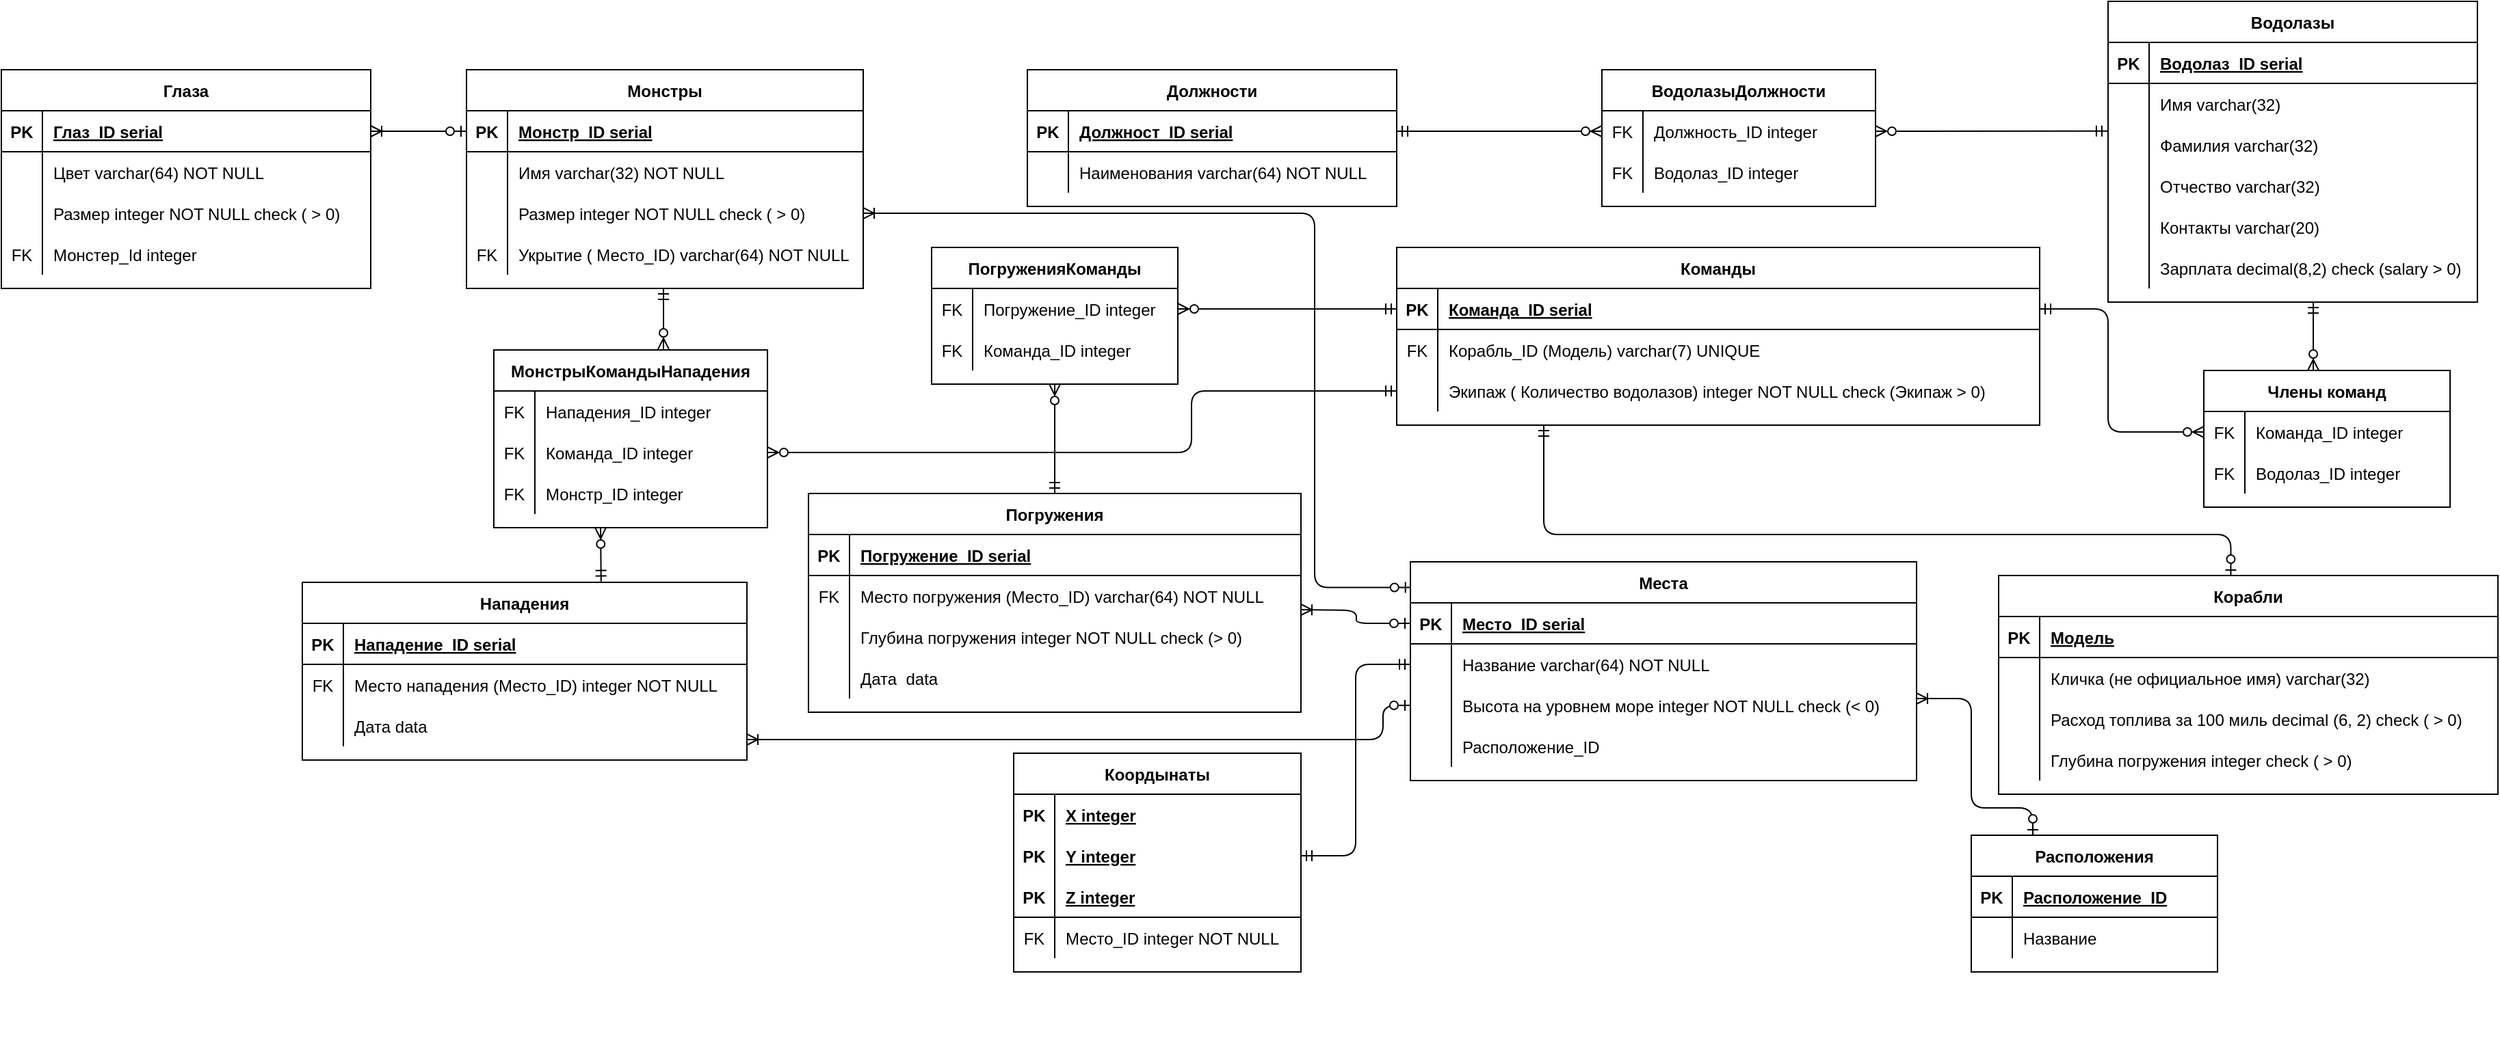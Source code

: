 <mxfile version="13.8.1" type="device"><diagram id="R2lEEEUBdFMjLlhIrx00" name="Page-1"><mxGraphModel dx="3776" dy="1096" grid="1" gridSize="10" guides="1" tooltips="1" connect="1" arrows="1" fold="1" page="1" pageScale="1" pageWidth="850" pageHeight="1100" math="0" shadow="0" extFonts="Permanent Marker^https://fonts.googleapis.com/css?family=Permanent+Marker"><root><mxCell id="0"/><mxCell id="1" parent="0"/><mxCell id="KyIzx96d9_ezbfcaVegg-49" value="Должности" style="shape=table;startSize=30;container=1;collapsible=1;childLayout=tableLayout;fixedRows=1;rowLines=0;fontStyle=1;align=center;resizeLast=1;" parent="1" vertex="1"><mxGeometry x="-250" y="320" width="270" height="100" as="geometry"/></mxCell><mxCell id="KyIzx96d9_ezbfcaVegg-50" value="" style="shape=partialRectangle;collapsible=0;dropTarget=0;pointerEvents=0;fillColor=none;top=0;left=0;bottom=1;right=0;points=[[0,0.5],[1,0.5]];portConstraint=eastwest;" parent="KyIzx96d9_ezbfcaVegg-49" vertex="1"><mxGeometry y="30" width="270" height="30" as="geometry"/></mxCell><mxCell id="KyIzx96d9_ezbfcaVegg-51" value="PK" style="shape=partialRectangle;connectable=0;fillColor=none;top=0;left=0;bottom=0;right=0;fontStyle=1;overflow=hidden;" parent="KyIzx96d9_ezbfcaVegg-50" vertex="1"><mxGeometry width="30" height="30" as="geometry"/></mxCell><mxCell id="KyIzx96d9_ezbfcaVegg-52" value="Должност_ID serial" style="shape=partialRectangle;connectable=0;fillColor=none;top=0;left=0;bottom=0;right=0;align=left;spacingLeft=6;fontStyle=5;overflow=hidden;" parent="KyIzx96d9_ezbfcaVegg-50" vertex="1"><mxGeometry x="30" width="240" height="30" as="geometry"/></mxCell><mxCell id="KyIzx96d9_ezbfcaVegg-59" value="" style="shape=partialRectangle;collapsible=0;dropTarget=0;pointerEvents=0;fillColor=none;top=0;left=0;bottom=0;right=0;points=[[0,0.5],[1,0.5]];portConstraint=eastwest;" parent="KyIzx96d9_ezbfcaVegg-49" vertex="1"><mxGeometry y="60" width="270" height="30" as="geometry"/></mxCell><mxCell id="KyIzx96d9_ezbfcaVegg-60" value="" style="shape=partialRectangle;connectable=0;fillColor=none;top=0;left=0;bottom=0;right=0;editable=1;overflow=hidden;" parent="KyIzx96d9_ezbfcaVegg-59" vertex="1"><mxGeometry width="30" height="30" as="geometry"/></mxCell><mxCell id="KyIzx96d9_ezbfcaVegg-61" value="Наименования varchar(64) NOT NULL" style="shape=partialRectangle;connectable=0;fillColor=none;top=0;left=0;bottom=0;right=0;align=left;spacingLeft=6;overflow=hidden;" parent="KyIzx96d9_ezbfcaVegg-59" vertex="1"><mxGeometry x="30" width="240" height="30" as="geometry"/></mxCell><mxCell id="KyIzx96d9_ezbfcaVegg-262" value="" style="fontSize=12;html=1;endArrow=ERzeroToMany;startArrow=ERmandOne;elbow=vertical;exitX=1;exitY=0.5;exitDx=0;exitDy=0;entryX=0;entryY=0.5;entryDx=0;entryDy=0;" parent="1" source="KyIzx96d9_ezbfcaVegg-50" target="KyIzx96d9_ezbfcaVegg-201" edge="1"><mxGeometry width="100" height="100" relative="1" as="geometry"><mxPoint x="-10" y="430" as="sourcePoint"/><mxPoint x="90" y="330" as="targetPoint"/><Array as="points"/></mxGeometry></mxCell><mxCell id="KyIzx96d9_ezbfcaVegg-263" value="" style="fontSize=12;html=1;endArrow=ERzeroToMany;startArrow=ERmandOne;elbow=vertical;exitX=-0.002;exitY=0.161;exitDx=0;exitDy=0;exitPerimeter=0;entryX=1;entryY=0.5;entryDx=0;entryDy=0;" parent="1" source="KyIzx96d9_ezbfcaVegg-34" target="KyIzx96d9_ezbfcaVegg-201" edge="1"><mxGeometry width="100" height="100" relative="1" as="geometry"><mxPoint x="280" y="290" as="sourcePoint"/><mxPoint x="270" y="365" as="targetPoint"/><Array as="points"/></mxGeometry></mxCell><mxCell id="KyIzx96d9_ezbfcaVegg-264" value="" style="fontSize=12;html=1;endArrow=ERzeroToOne;startArrow=ERmandOne;entryX=0.465;entryY=0;entryDx=0;entryDy=0;entryPerimeter=0;edgeStyle=elbowEdgeStyle;elbow=vertical;startFill=0;endFill=1;" parent="1" target="KyIzx96d9_ezbfcaVegg-62" edge="1"><mxGeometry width="100" height="100" relative="1" as="geometry"><mxPoint x="127.5" y="580" as="sourcePoint"/><mxPoint x="7.5" y="570" as="targetPoint"/><Array as="points"><mxPoint x="280" y="660"/></Array></mxGeometry></mxCell><mxCell id="KyIzx96d9_ezbfcaVegg-278" value="" style="fontSize=12;html=1;endArrow=ERzeroToMany;startArrow=ERmandOne;elbow=vertical;" parent="1" edge="1"><mxGeometry width="100" height="100" relative="1" as="geometry"><mxPoint x="690" y="490" as="sourcePoint"/><mxPoint x="690" y="540" as="targetPoint"/><Array as="points"/></mxGeometry></mxCell><mxCell id="KyIzx96d9_ezbfcaVegg-210" value="Команды" style="shape=table;startSize=30;container=1;collapsible=1;childLayout=tableLayout;fixedRows=1;rowLines=0;fontStyle=1;align=center;resizeLast=1;strokeColor=#000000;" parent="1" vertex="1"><mxGeometry x="20" y="450" width="470" height="130" as="geometry"/></mxCell><mxCell id="KyIzx96d9_ezbfcaVegg-211" value="" style="shape=partialRectangle;collapsible=0;dropTarget=0;pointerEvents=0;fillColor=none;top=0;left=0;bottom=1;right=0;points=[[0,0.5],[1,0.5]];portConstraint=eastwest;" parent="KyIzx96d9_ezbfcaVegg-210" vertex="1"><mxGeometry y="30" width="470" height="30" as="geometry"/></mxCell><mxCell id="KyIzx96d9_ezbfcaVegg-212" value="PK" style="shape=partialRectangle;connectable=0;fillColor=none;top=0;left=0;bottom=0;right=0;fontStyle=1;overflow=hidden;" parent="KyIzx96d9_ezbfcaVegg-211" vertex="1"><mxGeometry width="30" height="30" as="geometry"/></mxCell><mxCell id="KyIzx96d9_ezbfcaVegg-213" value="Команда_ID serial" style="shape=partialRectangle;connectable=0;fillColor=none;top=0;left=0;bottom=0;right=0;align=left;spacingLeft=6;fontStyle=5;overflow=hidden;" parent="KyIzx96d9_ezbfcaVegg-211" vertex="1"><mxGeometry x="30" width="440" height="30" as="geometry"/></mxCell><mxCell id="KyIzx96d9_ezbfcaVegg-214" value="" style="shape=partialRectangle;collapsible=0;dropTarget=0;pointerEvents=0;fillColor=none;top=0;left=0;bottom=0;right=0;points=[[0,0.5],[1,0.5]];portConstraint=eastwest;" parent="KyIzx96d9_ezbfcaVegg-210" vertex="1"><mxGeometry y="60" width="470" height="30" as="geometry"/></mxCell><mxCell id="KyIzx96d9_ezbfcaVegg-215" value="FK" style="shape=partialRectangle;connectable=0;fillColor=none;top=0;left=0;bottom=0;right=0;editable=1;overflow=hidden;" parent="KyIzx96d9_ezbfcaVegg-214" vertex="1"><mxGeometry width="30" height="30" as="geometry"/></mxCell><mxCell id="KyIzx96d9_ezbfcaVegg-216" value="Корабль_ID (Модель) varchar(7) UNIQUE" style="shape=partialRectangle;connectable=0;fillColor=none;top=0;left=0;bottom=0;right=0;align=left;spacingLeft=6;overflow=hidden;" parent="KyIzx96d9_ezbfcaVegg-214" vertex="1"><mxGeometry x="30" width="440" height="30" as="geometry"/></mxCell><mxCell id="KyIzx96d9_ezbfcaVegg-217" value="" style="shape=partialRectangle;collapsible=0;dropTarget=0;pointerEvents=0;fillColor=none;top=0;left=0;bottom=0;right=0;points=[[0,0.5],[1,0.5]];portConstraint=eastwest;" parent="KyIzx96d9_ezbfcaVegg-210" vertex="1"><mxGeometry y="90" width="470" height="30" as="geometry"/></mxCell><mxCell id="KyIzx96d9_ezbfcaVegg-218" value="" style="shape=partialRectangle;connectable=0;fillColor=none;top=0;left=0;bottom=0;right=0;editable=1;overflow=hidden;" parent="KyIzx96d9_ezbfcaVegg-217" vertex="1"><mxGeometry width="30" height="30" as="geometry"/></mxCell><mxCell id="KyIzx96d9_ezbfcaVegg-219" value="Экипаж ( Количество водолазов) integer NOT NULL check (Экипаж &gt; 0)" style="shape=partialRectangle;connectable=0;fillColor=none;top=0;left=0;bottom=0;right=0;align=left;spacingLeft=6;overflow=hidden;" parent="KyIzx96d9_ezbfcaVegg-217" vertex="1"><mxGeometry x="30" width="440" height="30" as="geometry"/></mxCell><mxCell id="KyIzx96d9_ezbfcaVegg-280" value="" style="edgeStyle=elbowEdgeStyle;fontSize=12;html=1;endArrow=ERzeroToMany;startArrow=ERmandOne;exitX=1;exitY=0.5;exitDx=0;exitDy=0;entryX=0;entryY=0.5;entryDx=0;entryDy=0;" parent="1" source="KyIzx96d9_ezbfcaVegg-211" target="KyIzx96d9_ezbfcaVegg-269" edge="1"><mxGeometry width="100" height="100" relative="1" as="geometry"><mxPoint x="250" y="720" as="sourcePoint"/><mxPoint x="350" y="620" as="targetPoint"/><Array as="points"><mxPoint x="540" y="550"/></Array></mxGeometry></mxCell><mxCell id="KyIzx96d9_ezbfcaVegg-236" value="Погружения" style="shape=table;startSize=30;container=1;collapsible=1;childLayout=tableLayout;fixedRows=1;rowLines=0;fontStyle=1;align=center;resizeLast=1;strokeColor=#000000;" parent="1" vertex="1"><mxGeometry x="-410" y="630" width="360" height="160" as="geometry"/></mxCell><mxCell id="KyIzx96d9_ezbfcaVegg-237" value="" style="shape=partialRectangle;collapsible=0;dropTarget=0;pointerEvents=0;fillColor=none;top=0;left=0;bottom=1;right=0;points=[[0,0.5],[1,0.5]];portConstraint=eastwest;" parent="KyIzx96d9_ezbfcaVegg-236" vertex="1"><mxGeometry y="30" width="360" height="30" as="geometry"/></mxCell><mxCell id="KyIzx96d9_ezbfcaVegg-238" value="PK" style="shape=partialRectangle;connectable=0;fillColor=none;top=0;left=0;bottom=0;right=0;fontStyle=1;overflow=hidden;" parent="KyIzx96d9_ezbfcaVegg-237" vertex="1"><mxGeometry width="30" height="30" as="geometry"/></mxCell><mxCell id="KyIzx96d9_ezbfcaVegg-239" value="Погружение_ID serial" style="shape=partialRectangle;connectable=0;fillColor=none;top=0;left=0;bottom=0;right=0;align=left;spacingLeft=6;fontStyle=5;overflow=hidden;" parent="KyIzx96d9_ezbfcaVegg-237" vertex="1"><mxGeometry x="30" width="330" height="30" as="geometry"/></mxCell><mxCell id="KyIzx96d9_ezbfcaVegg-246" value="" style="shape=partialRectangle;collapsible=0;dropTarget=0;pointerEvents=0;fillColor=none;top=0;left=0;bottom=0;right=0;points=[[0,0.5],[1,0.5]];portConstraint=eastwest;" parent="KyIzx96d9_ezbfcaVegg-236" vertex="1"><mxGeometry y="60" width="360" height="30" as="geometry"/></mxCell><mxCell id="KyIzx96d9_ezbfcaVegg-247" value="FK" style="shape=partialRectangle;connectable=0;fillColor=none;top=0;left=0;bottom=0;right=0;editable=1;overflow=hidden;" parent="KyIzx96d9_ezbfcaVegg-246" vertex="1"><mxGeometry width="30" height="30" as="geometry"/></mxCell><mxCell id="KyIzx96d9_ezbfcaVegg-248" value="Место погружения (Место_ID) varchar(64) NOT NULL" style="shape=partialRectangle;connectable=0;fillColor=none;top=0;left=0;bottom=0;right=0;align=left;spacingLeft=6;overflow=hidden;" parent="KyIzx96d9_ezbfcaVegg-246" vertex="1"><mxGeometry x="30" width="330" height="30" as="geometry"/></mxCell><mxCell id="KyIzx96d9_ezbfcaVegg-243" value="" style="shape=partialRectangle;collapsible=0;dropTarget=0;pointerEvents=0;fillColor=none;top=0;left=0;bottom=0;right=0;points=[[0,0.5],[1,0.5]];portConstraint=eastwest;" parent="KyIzx96d9_ezbfcaVegg-236" vertex="1"><mxGeometry y="90" width="360" height="30" as="geometry"/></mxCell><mxCell id="KyIzx96d9_ezbfcaVegg-244" value="" style="shape=partialRectangle;connectable=0;fillColor=none;top=0;left=0;bottom=0;right=0;editable=1;overflow=hidden;" parent="KyIzx96d9_ezbfcaVegg-243" vertex="1"><mxGeometry width="30" height="30" as="geometry"/></mxCell><mxCell id="KyIzx96d9_ezbfcaVegg-245" value="Глубина погружения integer NOT NULL check (&gt; 0)" style="shape=partialRectangle;connectable=0;fillColor=none;top=0;left=0;bottom=0;right=0;align=left;spacingLeft=6;overflow=hidden;" parent="KyIzx96d9_ezbfcaVegg-243" vertex="1"><mxGeometry x="30" width="330" height="30" as="geometry"/></mxCell><mxCell id="KyIzx96d9_ezbfcaVegg-240" value="" style="shape=partialRectangle;collapsible=0;dropTarget=0;pointerEvents=0;fillColor=none;top=0;left=0;bottom=0;right=0;points=[[0,0.5],[1,0.5]];portConstraint=eastwest;" parent="KyIzx96d9_ezbfcaVegg-236" vertex="1"><mxGeometry y="120" width="360" height="30" as="geometry"/></mxCell><mxCell id="KyIzx96d9_ezbfcaVegg-241" value="" style="shape=partialRectangle;connectable=0;fillColor=none;top=0;left=0;bottom=0;right=0;editable=1;overflow=hidden;" parent="KyIzx96d9_ezbfcaVegg-240" vertex="1"><mxGeometry width="30" height="30" as="geometry"/></mxCell><mxCell id="KyIzx96d9_ezbfcaVegg-242" value="Дата  data" style="shape=partialRectangle;connectable=0;fillColor=none;top=0;left=0;bottom=0;right=0;align=left;spacingLeft=6;overflow=hidden;" parent="KyIzx96d9_ezbfcaVegg-240" vertex="1"><mxGeometry x="30" width="330" height="30" as="geometry"/></mxCell><mxCell id="KyIzx96d9_ezbfcaVegg-284" value="" style="fontSize=12;html=1;endArrow=ERzeroToMany;startArrow=ERmandOne;elbow=vertical;exitX=0;exitY=0.5;exitDx=0;exitDy=0;" parent="1" source="KyIzx96d9_ezbfcaVegg-211" target="KyIzx96d9_ezbfcaVegg-253" edge="1"><mxGeometry width="100" height="100" relative="1" as="geometry"><mxPoint x="19.0" y="502.5" as="sourcePoint"/><mxPoint x="-70" y="497.5" as="targetPoint"/><Array as="points"/></mxGeometry></mxCell><mxCell id="KyIzx96d9_ezbfcaVegg-285" value="" style="fontSize=12;html=1;endArrow=ERzeroToMany;startArrow=ERmandOne;elbow=vertical;exitX=0.5;exitY=0;exitDx=0;exitDy=0;entryX=0.5;entryY=1;entryDx=0;entryDy=0;" parent="1" source="KyIzx96d9_ezbfcaVegg-236" target="KyIzx96d9_ezbfcaVegg-249" edge="1"><mxGeometry width="100" height="100" relative="1" as="geometry"><mxPoint x="-195" y="600" as="sourcePoint"/><mxPoint x="-125" y="600" as="targetPoint"/><Array as="points"/></mxGeometry></mxCell><mxCell id="KyIzx96d9_ezbfcaVegg-27" value="Водолазы" style="shape=table;startSize=30;container=1;collapsible=1;childLayout=tableLayout;fixedRows=1;rowLines=0;fontStyle=1;align=center;resizeLast=1;" parent="1" vertex="1"><mxGeometry x="540" y="270" width="270" height="220" as="geometry"/></mxCell><mxCell id="KyIzx96d9_ezbfcaVegg-28" value="" style="shape=partialRectangle;collapsible=0;dropTarget=0;pointerEvents=0;fillColor=none;top=0;left=0;bottom=1;right=0;points=[[0,0.5],[1,0.5]];portConstraint=eastwest;" parent="KyIzx96d9_ezbfcaVegg-27" vertex="1"><mxGeometry y="30" width="270" height="30" as="geometry"/></mxCell><mxCell id="KyIzx96d9_ezbfcaVegg-29" value="PK" style="shape=partialRectangle;connectable=0;fillColor=none;top=0;left=0;bottom=0;right=0;fontStyle=1;overflow=hidden;" parent="KyIzx96d9_ezbfcaVegg-28" vertex="1"><mxGeometry width="30" height="30" as="geometry"/></mxCell><mxCell id="KyIzx96d9_ezbfcaVegg-30" value="Водолаз_ID serial" style="shape=partialRectangle;connectable=0;fillColor=none;top=0;left=0;bottom=0;right=0;align=left;spacingLeft=6;fontStyle=5;overflow=hidden;" parent="KyIzx96d9_ezbfcaVegg-28" vertex="1"><mxGeometry x="30" width="240" height="30" as="geometry"/></mxCell><mxCell id="KyIzx96d9_ezbfcaVegg-31" value="" style="shape=partialRectangle;collapsible=0;dropTarget=0;pointerEvents=0;fillColor=none;top=0;left=0;bottom=0;right=0;points=[[0,0.5],[1,0.5]];portConstraint=eastwest;" parent="KyIzx96d9_ezbfcaVegg-27" vertex="1"><mxGeometry y="60" width="270" height="30" as="geometry"/></mxCell><mxCell id="KyIzx96d9_ezbfcaVegg-32" value="" style="shape=partialRectangle;connectable=0;fillColor=none;top=0;left=0;bottom=0;right=0;editable=1;overflow=hidden;" parent="KyIzx96d9_ezbfcaVegg-31" vertex="1"><mxGeometry width="30" height="30" as="geometry"/></mxCell><mxCell id="KyIzx96d9_ezbfcaVegg-33" value="Имя varchar(32)" style="shape=partialRectangle;connectable=0;fillColor=none;top=0;left=0;bottom=0;right=0;align=left;spacingLeft=6;overflow=hidden;" parent="KyIzx96d9_ezbfcaVegg-31" vertex="1"><mxGeometry x="30" width="240" height="30" as="geometry"/></mxCell><mxCell id="KyIzx96d9_ezbfcaVegg-34" value="" style="shape=partialRectangle;collapsible=0;dropTarget=0;pointerEvents=0;fillColor=none;top=0;left=0;bottom=0;right=0;points=[[0,0.5],[1,0.5]];portConstraint=eastwest;" parent="KyIzx96d9_ezbfcaVegg-27" vertex="1"><mxGeometry y="90" width="270" height="30" as="geometry"/></mxCell><mxCell id="KyIzx96d9_ezbfcaVegg-35" value="" style="shape=partialRectangle;connectable=0;fillColor=none;top=0;left=0;bottom=0;right=0;editable=1;overflow=hidden;" parent="KyIzx96d9_ezbfcaVegg-34" vertex="1"><mxGeometry width="30" height="30" as="geometry"/></mxCell><mxCell id="KyIzx96d9_ezbfcaVegg-36" value="Фамилия varchar(32)" style="shape=partialRectangle;connectable=0;fillColor=none;top=0;left=0;bottom=0;right=0;align=left;spacingLeft=6;overflow=hidden;" parent="KyIzx96d9_ezbfcaVegg-34" vertex="1"><mxGeometry x="30" width="240" height="30" as="geometry"/></mxCell><mxCell id="KyIzx96d9_ezbfcaVegg-37" value="" style="shape=partialRectangle;collapsible=0;dropTarget=0;pointerEvents=0;fillColor=none;top=0;left=0;bottom=0;right=0;points=[[0,0.5],[1,0.5]];portConstraint=eastwest;" parent="KyIzx96d9_ezbfcaVegg-27" vertex="1"><mxGeometry y="120" width="270" height="30" as="geometry"/></mxCell><mxCell id="KyIzx96d9_ezbfcaVegg-38" value="" style="shape=partialRectangle;connectable=0;fillColor=none;top=0;left=0;bottom=0;right=0;editable=1;overflow=hidden;" parent="KyIzx96d9_ezbfcaVegg-37" vertex="1"><mxGeometry width="30" height="30" as="geometry"/></mxCell><mxCell id="KyIzx96d9_ezbfcaVegg-39" value="Отчество varchar(32)" style="shape=partialRectangle;connectable=0;fillColor=none;top=0;left=0;bottom=0;right=0;align=left;spacingLeft=6;overflow=hidden;" parent="KyIzx96d9_ezbfcaVegg-37" vertex="1"><mxGeometry x="30" width="240" height="30" as="geometry"/></mxCell><mxCell id="KyIzx96d9_ezbfcaVegg-40" value="" style="shape=partialRectangle;collapsible=0;dropTarget=0;pointerEvents=0;fillColor=none;top=0;left=0;bottom=0;right=0;points=[[0,0.5],[1,0.5]];portConstraint=eastwest;" parent="KyIzx96d9_ezbfcaVegg-27" vertex="1"><mxGeometry y="150" width="270" height="30" as="geometry"/></mxCell><mxCell id="KyIzx96d9_ezbfcaVegg-41" value="" style="shape=partialRectangle;connectable=0;fillColor=none;top=0;left=0;bottom=0;right=0;editable=1;overflow=hidden;" parent="KyIzx96d9_ezbfcaVegg-40" vertex="1"><mxGeometry width="30" height="30" as="geometry"/></mxCell><mxCell id="KyIzx96d9_ezbfcaVegg-42" value="Контакты varchar(20)" style="shape=partialRectangle;connectable=0;fillColor=none;top=0;left=0;bottom=0;right=0;align=left;spacingLeft=6;overflow=hidden;" parent="KyIzx96d9_ezbfcaVegg-40" vertex="1"><mxGeometry x="30" width="240" height="30" as="geometry"/></mxCell><mxCell id="KyIzx96d9_ezbfcaVegg-43" value="" style="shape=partialRectangle;collapsible=0;dropTarget=0;pointerEvents=0;fillColor=none;top=0;left=0;bottom=0;right=0;points=[[0,0.5],[1,0.5]];portConstraint=eastwest;" parent="KyIzx96d9_ezbfcaVegg-27" vertex="1"><mxGeometry y="180" width="270" height="30" as="geometry"/></mxCell><mxCell id="KyIzx96d9_ezbfcaVegg-44" value="" style="shape=partialRectangle;connectable=0;fillColor=none;top=0;left=0;bottom=0;right=0;editable=1;overflow=hidden;" parent="KyIzx96d9_ezbfcaVegg-43" vertex="1"><mxGeometry width="30" height="30" as="geometry"/></mxCell><mxCell id="KyIzx96d9_ezbfcaVegg-45" value="Зарплата decimal(8,2) check (salary &gt; 0)" style="shape=partialRectangle;connectable=0;fillColor=none;top=0;left=0;bottom=0;right=0;align=left;spacingLeft=6;overflow=hidden;" parent="KyIzx96d9_ezbfcaVegg-43" vertex="1"><mxGeometry x="30" width="240" height="30" as="geometry"/></mxCell><mxCell id="KyIzx96d9_ezbfcaVegg-75" value="Монстры" style="shape=table;startSize=30;container=1;collapsible=1;childLayout=tableLayout;fixedRows=1;rowLines=0;fontStyle=1;align=center;resizeLast=1;" parent="1" vertex="1"><mxGeometry x="-660" y="320" width="290" height="160" as="geometry"/></mxCell><mxCell id="KyIzx96d9_ezbfcaVegg-76" value="" style="shape=partialRectangle;collapsible=0;dropTarget=0;pointerEvents=0;fillColor=none;top=0;left=0;bottom=1;right=0;points=[[0,0.5],[1,0.5]];portConstraint=eastwest;" parent="KyIzx96d9_ezbfcaVegg-75" vertex="1"><mxGeometry y="30" width="290" height="30" as="geometry"/></mxCell><mxCell id="KyIzx96d9_ezbfcaVegg-77" value="PK" style="shape=partialRectangle;connectable=0;fillColor=none;top=0;left=0;bottom=0;right=0;fontStyle=1;overflow=hidden;" parent="KyIzx96d9_ezbfcaVegg-76" vertex="1"><mxGeometry width="30" height="30" as="geometry"/></mxCell><mxCell id="KyIzx96d9_ezbfcaVegg-78" value="Монстр_ID serial" style="shape=partialRectangle;connectable=0;fillColor=none;top=0;left=0;bottom=0;right=0;align=left;spacingLeft=6;fontStyle=5;overflow=hidden;" parent="KyIzx96d9_ezbfcaVegg-76" vertex="1"><mxGeometry x="30" width="260" height="30" as="geometry"/></mxCell><mxCell id="KyIzx96d9_ezbfcaVegg-79" value="" style="shape=partialRectangle;collapsible=0;dropTarget=0;pointerEvents=0;fillColor=none;top=0;left=0;bottom=0;right=0;points=[[0,0.5],[1,0.5]];portConstraint=eastwest;" parent="KyIzx96d9_ezbfcaVegg-75" vertex="1"><mxGeometry y="60" width="290" height="30" as="geometry"/></mxCell><mxCell id="KyIzx96d9_ezbfcaVegg-80" value="" style="shape=partialRectangle;connectable=0;fillColor=none;top=0;left=0;bottom=0;right=0;editable=1;overflow=hidden;" parent="KyIzx96d9_ezbfcaVegg-79" vertex="1"><mxGeometry width="30" height="30" as="geometry"/></mxCell><mxCell id="KyIzx96d9_ezbfcaVegg-81" value="Имя varchar(32) NOT NULL" style="shape=partialRectangle;connectable=0;fillColor=none;top=0;left=0;bottom=0;right=0;align=left;spacingLeft=6;overflow=hidden;" parent="KyIzx96d9_ezbfcaVegg-79" vertex="1"><mxGeometry x="30" width="260" height="30" as="geometry"/></mxCell><mxCell id="KyIzx96d9_ezbfcaVegg-82" value="" style="shape=partialRectangle;collapsible=0;dropTarget=0;pointerEvents=0;fillColor=none;top=0;left=0;bottom=0;right=0;points=[[0,0.5],[1,0.5]];portConstraint=eastwest;" parent="KyIzx96d9_ezbfcaVegg-75" vertex="1"><mxGeometry y="90" width="290" height="30" as="geometry"/></mxCell><mxCell id="KyIzx96d9_ezbfcaVegg-83" value="" style="shape=partialRectangle;connectable=0;fillColor=none;top=0;left=0;bottom=0;right=0;editable=1;overflow=hidden;" parent="KyIzx96d9_ezbfcaVegg-82" vertex="1"><mxGeometry width="30" height="30" as="geometry"/></mxCell><mxCell id="KyIzx96d9_ezbfcaVegg-84" value="Размер integer NOT NULL check ( &gt; 0)" style="shape=partialRectangle;connectable=0;fillColor=none;top=0;left=0;bottom=0;right=0;align=left;spacingLeft=6;overflow=hidden;" parent="KyIzx96d9_ezbfcaVegg-82" vertex="1"><mxGeometry x="30" width="260" height="30" as="geometry"/></mxCell><mxCell id="KyIzx96d9_ezbfcaVegg-85" value="" style="shape=partialRectangle;collapsible=0;dropTarget=0;pointerEvents=0;fillColor=none;top=0;left=0;bottom=0;right=0;points=[[0,0.5],[1,0.5]];portConstraint=eastwest;" parent="KyIzx96d9_ezbfcaVegg-75" vertex="1"><mxGeometry y="120" width="290" height="30" as="geometry"/></mxCell><mxCell id="KyIzx96d9_ezbfcaVegg-86" value="FK" style="shape=partialRectangle;connectable=0;fillColor=none;top=0;left=0;bottom=0;right=0;editable=1;overflow=hidden;" parent="KyIzx96d9_ezbfcaVegg-85" vertex="1"><mxGeometry width="30" height="30" as="geometry"/></mxCell><mxCell id="KyIzx96d9_ezbfcaVegg-87" value="Укрытие ( Место_ID) varchar(64) NOT NULL" style="shape=partialRectangle;connectable=0;fillColor=none;top=0;left=0;bottom=0;right=0;align=left;spacingLeft=6;overflow=hidden;" parent="KyIzx96d9_ezbfcaVegg-85" vertex="1"><mxGeometry x="30" width="260" height="30" as="geometry"/></mxCell><mxCell id="KyIzx96d9_ezbfcaVegg-117" value="Глаза" style="shape=table;startSize=30;container=1;collapsible=1;childLayout=tableLayout;fixedRows=1;rowLines=0;fontStyle=1;align=center;resizeLast=1;" parent="1" vertex="1"><mxGeometry x="-1000" y="320" width="270" height="160" as="geometry"/></mxCell><mxCell id="KyIzx96d9_ezbfcaVegg-118" value="" style="shape=partialRectangle;collapsible=0;dropTarget=0;pointerEvents=0;fillColor=none;top=0;left=0;bottom=1;right=0;points=[[0,0.5],[1,0.5]];portConstraint=eastwest;" parent="KyIzx96d9_ezbfcaVegg-117" vertex="1"><mxGeometry y="30" width="270" height="30" as="geometry"/></mxCell><mxCell id="KyIzx96d9_ezbfcaVegg-119" value="PK" style="shape=partialRectangle;connectable=0;fillColor=none;top=0;left=0;bottom=0;right=0;fontStyle=1;overflow=hidden;" parent="KyIzx96d9_ezbfcaVegg-118" vertex="1"><mxGeometry width="30" height="30" as="geometry"/></mxCell><mxCell id="KyIzx96d9_ezbfcaVegg-120" value="Глаз_ID serial" style="shape=partialRectangle;connectable=0;fillColor=none;top=0;left=0;bottom=0;right=0;align=left;spacingLeft=6;fontStyle=5;overflow=hidden;" parent="KyIzx96d9_ezbfcaVegg-118" vertex="1"><mxGeometry x="30" width="240" height="30" as="geometry"/></mxCell><mxCell id="KyIzx96d9_ezbfcaVegg-121" value="" style="shape=partialRectangle;collapsible=0;dropTarget=0;pointerEvents=0;fillColor=none;top=0;left=0;bottom=0;right=0;points=[[0,0.5],[1,0.5]];portConstraint=eastwest;" parent="KyIzx96d9_ezbfcaVegg-117" vertex="1"><mxGeometry y="60" width="270" height="30" as="geometry"/></mxCell><mxCell id="KyIzx96d9_ezbfcaVegg-122" value="" style="shape=partialRectangle;connectable=0;fillColor=none;top=0;left=0;bottom=0;right=0;editable=1;overflow=hidden;" parent="KyIzx96d9_ezbfcaVegg-121" vertex="1"><mxGeometry width="30" height="30" as="geometry"/></mxCell><mxCell id="KyIzx96d9_ezbfcaVegg-123" value="Цвет varchar(64) NOT NULL" style="shape=partialRectangle;connectable=0;fillColor=none;top=0;left=0;bottom=0;right=0;align=left;spacingLeft=6;overflow=hidden;" parent="KyIzx96d9_ezbfcaVegg-121" vertex="1"><mxGeometry x="30" width="240" height="30" as="geometry"/></mxCell><mxCell id="KyIzx96d9_ezbfcaVegg-124" value="" style="shape=partialRectangle;collapsible=0;dropTarget=0;pointerEvents=0;fillColor=none;top=0;left=0;bottom=0;right=0;points=[[0,0.5],[1,0.5]];portConstraint=eastwest;" parent="KyIzx96d9_ezbfcaVegg-117" vertex="1"><mxGeometry y="90" width="270" height="30" as="geometry"/></mxCell><mxCell id="KyIzx96d9_ezbfcaVegg-125" value="" style="shape=partialRectangle;connectable=0;fillColor=none;top=0;left=0;bottom=0;right=0;editable=1;overflow=hidden;" parent="KyIzx96d9_ezbfcaVegg-124" vertex="1"><mxGeometry width="30" height="30" as="geometry"/></mxCell><mxCell id="KyIzx96d9_ezbfcaVegg-126" value="Размер integer NOT NULL check ( &gt; 0)" style="shape=partialRectangle;connectable=0;fillColor=none;top=0;left=0;bottom=0;right=0;align=left;spacingLeft=6;overflow=hidden;" parent="KyIzx96d9_ezbfcaVegg-124" vertex="1"><mxGeometry x="30" width="240" height="30" as="geometry"/></mxCell><mxCell id="KyIzx96d9_ezbfcaVegg-127" value="" style="shape=partialRectangle;collapsible=0;dropTarget=0;pointerEvents=0;fillColor=none;top=0;left=0;bottom=0;right=0;points=[[0,0.5],[1,0.5]];portConstraint=eastwest;" parent="KyIzx96d9_ezbfcaVegg-117" vertex="1"><mxGeometry y="120" width="270" height="30" as="geometry"/></mxCell><mxCell id="KyIzx96d9_ezbfcaVegg-128" value="FK" style="shape=partialRectangle;connectable=0;fillColor=none;top=0;left=0;bottom=0;right=0;editable=1;overflow=hidden;" parent="KyIzx96d9_ezbfcaVegg-127" vertex="1"><mxGeometry width="30" height="30" as="geometry"/></mxCell><mxCell id="KyIzx96d9_ezbfcaVegg-129" value="Монстер_Id integer" style="shape=partialRectangle;connectable=0;fillColor=none;top=0;left=0;bottom=0;right=0;align=left;spacingLeft=6;overflow=hidden;" parent="KyIzx96d9_ezbfcaVegg-127" vertex="1"><mxGeometry x="30" width="240" height="30" as="geometry"/></mxCell><mxCell id="KyIzx96d9_ezbfcaVegg-292" value="" style="shape=partialRectangle;collapsible=0;dropTarget=0;pointerEvents=0;fillColor=none;top=0;left=0;bottom=0;right=0;points=[[0,0.5],[1,0.5]];portConstraint=eastwest;" parent="1" vertex="1"><mxGeometry x="-190" y="1010" width="220" height="30" as="geometry"/></mxCell><mxCell id="KyIzx96d9_ezbfcaVegg-304" value="" style="edgeStyle=elbowEdgeStyle;fontSize=12;html=1;endArrow=ERmandOne;startArrow=ERmandOne;exitX=1;exitY=0.5;exitDx=0;exitDy=0;entryX=0;entryY=0.5;entryDx=0;entryDy=0;" parent="1" source="KyIzx96d9_ezbfcaVegg-191" target="KyIzx96d9_ezbfcaVegg-160" edge="1"><mxGeometry width="100" height="100" relative="1" as="geometry"><mxPoint x="-30" y="990" as="sourcePoint"/><mxPoint x="70" y="890" as="targetPoint"/></mxGeometry></mxCell><mxCell id="KyIzx96d9_ezbfcaVegg-306" value="" style="edgeStyle=orthogonalEdgeStyle;fontSize=12;html=1;endArrow=ERzeroToOne;startArrow=ERoneToMany;entryX=0.25;entryY=0;entryDx=0;entryDy=0;startFill=0;endFill=1;" parent="1" source="KyIzx96d9_ezbfcaVegg-163" target="KyIzx96d9_ezbfcaVegg-143" edge="1"><mxGeometry width="100" height="100" relative="1" as="geometry"><mxPoint x="360" y="780" as="sourcePoint"/><mxPoint x="330" y="680" as="targetPoint"/><Array as="points"><mxPoint x="440" y="780"/><mxPoint x="440" y="860"/><mxPoint x="485" y="860"/></Array></mxGeometry></mxCell><mxCell id="KyIzx96d9_ezbfcaVegg-320" value="" style="fontSize=12;html=1;endArrow=ERoneToMany;startArrow=ERzeroToOne;exitX=0;exitY=0.5;exitDx=0;exitDy=0;entryX=1;entryY=0.5;entryDx=0;entryDy=0;startFill=1;endFill=0;" parent="1" source="KyIzx96d9_ezbfcaVegg-76" target="KyIzx96d9_ezbfcaVegg-118" edge="1"><mxGeometry width="100" height="100" relative="1" as="geometry"><mxPoint x="-660" y="510" as="sourcePoint"/><mxPoint x="-680" y="420" as="targetPoint"/></mxGeometry></mxCell><mxCell id="KyIzx96d9_ezbfcaVegg-321" value="" style="fontSize=12;html=1;endArrow=ERzeroToMany;startArrow=ERmandOne;elbow=vertical;exitX=0.672;exitY=-0.005;exitDx=0;exitDy=0;exitPerimeter=0;" parent="1" source="KyIzx96d9_ezbfcaVegg-223" edge="1"><mxGeometry width="100" height="100" relative="1" as="geometry"><mxPoint x="-425" y="735" as="sourcePoint"/><mxPoint x="-562" y="655" as="targetPoint"/><Array as="points"/></mxGeometry></mxCell><mxCell id="KyIzx96d9_ezbfcaVegg-322" value="" style="fontSize=12;html=1;endArrow=ERzeroToMany;startArrow=ERmandOne;elbow=vertical;entryX=0.62;entryY=-0.004;entryDx=0;entryDy=0;entryPerimeter=0;" parent="1" target="KyIzx96d9_ezbfcaVegg-307" edge="1"><mxGeometry width="100" height="100" relative="1" as="geometry"><mxPoint x="-516" y="480" as="sourcePoint"/><mxPoint x="-407" y="526" as="targetPoint"/><Array as="points"/></mxGeometry></mxCell><mxCell id="KyIzx96d9_ezbfcaVegg-323" value="" style="fontSize=12;html=1;endArrow=ERzeroToMany;startArrow=ERmandOne;exitX=0;exitY=0.5;exitDx=0;exitDy=0;entryX=1;entryY=0.5;entryDx=0;entryDy=0;edgeStyle=elbowEdgeStyle;" parent="1" source="KyIzx96d9_ezbfcaVegg-217" target="KyIzx96d9_ezbfcaVegg-314" edge="1"><mxGeometry width="100" height="100" relative="1" as="geometry"><mxPoint x="-150.0" y="640" as="sourcePoint"/><mxPoint x="-150.0" y="560" as="targetPoint"/><Array as="points"><mxPoint x="-130" y="580"/></Array></mxGeometry></mxCell><mxCell id="KyIzx96d9_ezbfcaVegg-265" value="Члены команд" style="shape=table;startSize=30;container=1;collapsible=1;childLayout=tableLayout;fixedRows=1;rowLines=0;fontStyle=1;align=center;resizeLast=1;strokeColor=#000000;" parent="1" vertex="1"><mxGeometry x="610" y="540" width="180" height="100" as="geometry"/></mxCell><mxCell id="KyIzx96d9_ezbfcaVegg-269" value="" style="shape=partialRectangle;collapsible=0;dropTarget=0;pointerEvents=0;fillColor=none;top=0;left=0;bottom=0;right=0;points=[[0,0.5],[1,0.5]];portConstraint=eastwest;" parent="KyIzx96d9_ezbfcaVegg-265" vertex="1"><mxGeometry y="30" width="180" height="30" as="geometry"/></mxCell><mxCell id="KyIzx96d9_ezbfcaVegg-270" value="FK" style="shape=partialRectangle;connectable=0;fillColor=none;top=0;left=0;bottom=0;right=0;editable=1;overflow=hidden;" parent="KyIzx96d9_ezbfcaVegg-269" vertex="1"><mxGeometry width="30" height="30" as="geometry"/></mxCell><mxCell id="KyIzx96d9_ezbfcaVegg-271" value="Команда_ID integer" style="shape=partialRectangle;connectable=0;fillColor=none;top=0;left=0;bottom=0;right=0;align=left;spacingLeft=6;overflow=hidden;" parent="KyIzx96d9_ezbfcaVegg-269" vertex="1"><mxGeometry x="30" width="150" height="30" as="geometry"/></mxCell><mxCell id="KyIzx96d9_ezbfcaVegg-272" value="" style="shape=partialRectangle;collapsible=0;dropTarget=0;pointerEvents=0;fillColor=none;top=0;left=0;bottom=0;right=0;points=[[0,0.5],[1,0.5]];portConstraint=eastwest;" parent="KyIzx96d9_ezbfcaVegg-265" vertex="1"><mxGeometry y="60" width="180" height="30" as="geometry"/></mxCell><mxCell id="KyIzx96d9_ezbfcaVegg-273" value="FK" style="shape=partialRectangle;connectable=0;fillColor=none;top=0;left=0;bottom=0;right=0;editable=1;overflow=hidden;" parent="KyIzx96d9_ezbfcaVegg-272" vertex="1"><mxGeometry width="30" height="30" as="geometry"/></mxCell><mxCell id="KyIzx96d9_ezbfcaVegg-274" value="Водолаз_ID integer" style="shape=partialRectangle;connectable=0;fillColor=none;top=0;left=0;bottom=0;right=0;align=left;spacingLeft=6;overflow=hidden;" parent="KyIzx96d9_ezbfcaVegg-272" vertex="1"><mxGeometry x="30" width="150" height="30" as="geometry"/></mxCell><mxCell id="KyIzx96d9_ezbfcaVegg-197" value="ВодолазыДолжности" style="shape=table;startSize=30;container=1;collapsible=1;childLayout=tableLayout;fixedRows=1;rowLines=0;fontStyle=1;align=center;resizeLast=1;strokeColor=#000000;" parent="1" vertex="1"><mxGeometry x="170" y="320" width="200" height="100" as="geometry"/></mxCell><mxCell id="KyIzx96d9_ezbfcaVegg-201" value="" style="shape=partialRectangle;collapsible=0;dropTarget=0;pointerEvents=0;fillColor=none;top=0;left=0;bottom=0;right=0;points=[[0,0.5],[1,0.5]];portConstraint=eastwest;" parent="KyIzx96d9_ezbfcaVegg-197" vertex="1"><mxGeometry y="30" width="200" height="30" as="geometry"/></mxCell><mxCell id="KyIzx96d9_ezbfcaVegg-202" value="FK" style="shape=partialRectangle;connectable=0;fillColor=none;top=0;left=0;bottom=0;right=0;editable=1;overflow=hidden;" parent="KyIzx96d9_ezbfcaVegg-201" vertex="1"><mxGeometry width="30" height="30" as="geometry"/></mxCell><mxCell id="KyIzx96d9_ezbfcaVegg-203" value="Должность_ID integer" style="shape=partialRectangle;connectable=0;fillColor=none;top=0;left=0;bottom=0;right=0;align=left;spacingLeft=6;overflow=hidden;" parent="KyIzx96d9_ezbfcaVegg-201" vertex="1"><mxGeometry x="30" width="170" height="30" as="geometry"/></mxCell><mxCell id="KyIzx96d9_ezbfcaVegg-204" value="" style="shape=partialRectangle;collapsible=0;dropTarget=0;pointerEvents=0;fillColor=none;top=0;left=0;bottom=0;right=0;points=[[0,0.5],[1,0.5]];portConstraint=eastwest;" parent="KyIzx96d9_ezbfcaVegg-197" vertex="1"><mxGeometry y="60" width="200" height="30" as="geometry"/></mxCell><mxCell id="KyIzx96d9_ezbfcaVegg-205" value="FK" style="shape=partialRectangle;connectable=0;fillColor=none;top=0;left=0;bottom=0;right=0;editable=1;overflow=hidden;" parent="KyIzx96d9_ezbfcaVegg-204" vertex="1"><mxGeometry width="30" height="30" as="geometry"/></mxCell><mxCell id="KyIzx96d9_ezbfcaVegg-206" value="Водолаз_ID integer" style="shape=partialRectangle;connectable=0;fillColor=none;top=0;left=0;bottom=0;right=0;align=left;spacingLeft=6;overflow=hidden;" parent="KyIzx96d9_ezbfcaVegg-204" vertex="1"><mxGeometry x="30" width="170" height="30" as="geometry"/></mxCell><mxCell id="KyIzx96d9_ezbfcaVegg-62" value="Корабли" style="shape=table;startSize=30;container=1;collapsible=1;childLayout=tableLayout;fixedRows=1;rowLines=0;fontStyle=1;align=center;resizeLast=1;" parent="1" vertex="1"><mxGeometry x="460" y="690" width="365" height="160" as="geometry"/></mxCell><mxCell id="KyIzx96d9_ezbfcaVegg-63" value="" style="shape=partialRectangle;collapsible=0;dropTarget=0;pointerEvents=0;fillColor=none;top=0;left=0;bottom=1;right=0;points=[[0,0.5],[1,0.5]];portConstraint=eastwest;" parent="KyIzx96d9_ezbfcaVegg-62" vertex="1"><mxGeometry y="30" width="365" height="30" as="geometry"/></mxCell><mxCell id="KyIzx96d9_ezbfcaVegg-64" value="PK" style="shape=partialRectangle;connectable=0;fillColor=none;top=0;left=0;bottom=0;right=0;fontStyle=1;overflow=hidden;" parent="KyIzx96d9_ezbfcaVegg-63" vertex="1"><mxGeometry width="30" height="30" as="geometry"/></mxCell><mxCell id="KyIzx96d9_ezbfcaVegg-65" value="Модель" style="shape=partialRectangle;connectable=0;fillColor=none;top=0;left=0;bottom=0;right=0;align=left;spacingLeft=6;fontStyle=5;overflow=hidden;" parent="KyIzx96d9_ezbfcaVegg-63" vertex="1"><mxGeometry x="30" width="335" height="30" as="geometry"/></mxCell><mxCell id="KyIzx96d9_ezbfcaVegg-66" value="" style="shape=partialRectangle;collapsible=0;dropTarget=0;pointerEvents=0;fillColor=none;top=0;left=0;bottom=0;right=0;points=[[0,0.5],[1,0.5]];portConstraint=eastwest;" parent="KyIzx96d9_ezbfcaVegg-62" vertex="1"><mxGeometry y="60" width="365" height="30" as="geometry"/></mxCell><mxCell id="KyIzx96d9_ezbfcaVegg-67" value="" style="shape=partialRectangle;connectable=0;fillColor=none;top=0;left=0;bottom=0;right=0;editable=1;overflow=hidden;" parent="KyIzx96d9_ezbfcaVegg-66" vertex="1"><mxGeometry width="30" height="30" as="geometry"/></mxCell><mxCell id="KyIzx96d9_ezbfcaVegg-68" value="Кличка (не официальное имя) varchar(32)" style="shape=partialRectangle;connectable=0;fillColor=none;top=0;left=0;bottom=0;right=0;align=left;spacingLeft=6;overflow=hidden;" parent="KyIzx96d9_ezbfcaVegg-66" vertex="1"><mxGeometry x="30" width="335" height="30" as="geometry"/></mxCell><mxCell id="KyIzx96d9_ezbfcaVegg-114" value="" style="shape=partialRectangle;collapsible=0;dropTarget=0;pointerEvents=0;fillColor=none;top=0;left=0;bottom=0;right=0;points=[[0,0.5],[1,0.5]];portConstraint=eastwest;" parent="KyIzx96d9_ezbfcaVegg-62" vertex="1"><mxGeometry y="90" width="365" height="30" as="geometry"/></mxCell><mxCell id="KyIzx96d9_ezbfcaVegg-115" value="" style="shape=partialRectangle;connectable=0;fillColor=none;top=0;left=0;bottom=0;right=0;editable=1;overflow=hidden;" parent="KyIzx96d9_ezbfcaVegg-114" vertex="1"><mxGeometry width="30" height="30" as="geometry"/></mxCell><mxCell id="KyIzx96d9_ezbfcaVegg-116" value="Расход топлива за 100 миль decimal (6, 2) check ( &gt; 0)" style="shape=partialRectangle;connectable=0;fillColor=none;top=0;left=0;bottom=0;right=0;align=left;spacingLeft=6;overflow=hidden;" parent="KyIzx96d9_ezbfcaVegg-114" vertex="1"><mxGeometry x="30" width="335" height="30" as="geometry"/></mxCell><mxCell id="KyIzx96d9_ezbfcaVegg-72" value="" style="shape=partialRectangle;collapsible=0;dropTarget=0;pointerEvents=0;fillColor=none;top=0;left=0;bottom=0;right=0;points=[[0,0.5],[1,0.5]];portConstraint=eastwest;" parent="KyIzx96d9_ezbfcaVegg-62" vertex="1"><mxGeometry y="120" width="365" height="30" as="geometry"/></mxCell><mxCell id="KyIzx96d9_ezbfcaVegg-73" value="" style="shape=partialRectangle;connectable=0;fillColor=none;top=0;left=0;bottom=0;right=0;editable=1;overflow=hidden;" parent="KyIzx96d9_ezbfcaVegg-72" vertex="1"><mxGeometry width="30" height="30" as="geometry"/></mxCell><mxCell id="KyIzx96d9_ezbfcaVegg-74" value="Глубина погружения integer check ( &gt; 0)" style="shape=partialRectangle;connectable=0;fillColor=none;top=0;left=0;bottom=0;right=0;align=left;spacingLeft=6;overflow=hidden;" parent="KyIzx96d9_ezbfcaVegg-72" vertex="1"><mxGeometry x="30" width="335" height="30" as="geometry"/></mxCell><mxCell id="KyIzx96d9_ezbfcaVegg-156" value="Места" style="shape=table;startSize=30;container=1;collapsible=1;childLayout=tableLayout;fixedRows=1;rowLines=0;fontStyle=1;align=center;resizeLast=1;" parent="1" vertex="1"><mxGeometry x="30" y="680" width="370" height="160" as="geometry"/></mxCell><mxCell id="KyIzx96d9_ezbfcaVegg-157" value="" style="shape=partialRectangle;collapsible=0;dropTarget=0;pointerEvents=0;fillColor=none;top=0;left=0;bottom=1;right=0;points=[[0,0.5],[1,0.5]];portConstraint=eastwest;" parent="KyIzx96d9_ezbfcaVegg-156" vertex="1"><mxGeometry y="30" width="370" height="30" as="geometry"/></mxCell><mxCell id="KyIzx96d9_ezbfcaVegg-158" value="PK" style="shape=partialRectangle;connectable=0;fillColor=none;top=0;left=0;bottom=0;right=0;fontStyle=1;overflow=hidden;" parent="KyIzx96d9_ezbfcaVegg-157" vertex="1"><mxGeometry width="30" height="30" as="geometry"/></mxCell><mxCell id="KyIzx96d9_ezbfcaVegg-159" value="Место_ID serial" style="shape=partialRectangle;connectable=0;fillColor=none;top=0;left=0;bottom=0;right=0;align=left;spacingLeft=6;fontStyle=5;overflow=hidden;" parent="KyIzx96d9_ezbfcaVegg-157" vertex="1"><mxGeometry x="30" width="340" height="30" as="geometry"/></mxCell><mxCell id="KyIzx96d9_ezbfcaVegg-160" value="" style="shape=partialRectangle;collapsible=0;dropTarget=0;pointerEvents=0;fillColor=none;top=0;left=0;bottom=0;right=0;points=[[0,0.5],[1,0.5]];portConstraint=eastwest;" parent="KyIzx96d9_ezbfcaVegg-156" vertex="1"><mxGeometry y="60" width="370" height="30" as="geometry"/></mxCell><mxCell id="KyIzx96d9_ezbfcaVegg-161" value="" style="shape=partialRectangle;connectable=0;fillColor=none;top=0;left=0;bottom=0;right=0;editable=1;overflow=hidden;" parent="KyIzx96d9_ezbfcaVegg-160" vertex="1"><mxGeometry width="30" height="30" as="geometry"/></mxCell><mxCell id="KyIzx96d9_ezbfcaVegg-162" value="Название varchar(64) NOT NULL" style="shape=partialRectangle;connectable=0;fillColor=none;top=0;left=0;bottom=0;right=0;align=left;spacingLeft=6;overflow=hidden;" parent="KyIzx96d9_ezbfcaVegg-160" vertex="1"><mxGeometry x="30" width="340" height="30" as="geometry"/></mxCell><mxCell id="KyIzx96d9_ezbfcaVegg-163" value="" style="shape=partialRectangle;collapsible=0;dropTarget=0;pointerEvents=0;fillColor=none;top=0;left=0;bottom=0;right=0;points=[[0,0.5],[1,0.5]];portConstraint=eastwest;" parent="KyIzx96d9_ezbfcaVegg-156" vertex="1"><mxGeometry y="90" width="370" height="30" as="geometry"/></mxCell><mxCell id="KyIzx96d9_ezbfcaVegg-164" value="" style="shape=partialRectangle;connectable=0;fillColor=none;top=0;left=0;bottom=0;right=0;editable=1;overflow=hidden;" parent="KyIzx96d9_ezbfcaVegg-163" vertex="1"><mxGeometry width="30" height="30" as="geometry"/></mxCell><mxCell id="KyIzx96d9_ezbfcaVegg-165" value="Высота на уровнем море integer NOT NULL check (&lt; 0)" style="shape=partialRectangle;connectable=0;fillColor=none;top=0;left=0;bottom=0;right=0;align=left;spacingLeft=6;overflow=hidden;" parent="KyIzx96d9_ezbfcaVegg-163" vertex="1"><mxGeometry x="30" width="340" height="30" as="geometry"/></mxCell><mxCell id="KyIzx96d9_ezbfcaVegg-166" value="" style="shape=partialRectangle;collapsible=0;dropTarget=0;pointerEvents=0;fillColor=none;top=0;left=0;bottom=0;right=0;points=[[0,0.5],[1,0.5]];portConstraint=eastwest;" parent="KyIzx96d9_ezbfcaVegg-156" vertex="1"><mxGeometry y="120" width="370" height="30" as="geometry"/></mxCell><mxCell id="KyIzx96d9_ezbfcaVegg-167" value="" style="shape=partialRectangle;connectable=0;fillColor=none;top=0;left=0;bottom=0;right=0;editable=1;overflow=hidden;" parent="KyIzx96d9_ezbfcaVegg-166" vertex="1"><mxGeometry width="30" height="30" as="geometry"/></mxCell><mxCell id="KyIzx96d9_ezbfcaVegg-168" value="Расположение_ID" style="shape=partialRectangle;connectable=0;fillColor=none;top=0;left=0;bottom=0;right=0;align=left;spacingLeft=6;overflow=hidden;" parent="KyIzx96d9_ezbfcaVegg-166" vertex="1"><mxGeometry x="30" width="340" height="30" as="geometry"/></mxCell><mxCell id="KyIzx96d9_ezbfcaVegg-143" value="Расположения" style="shape=table;startSize=30;container=1;collapsible=1;childLayout=tableLayout;fixedRows=1;rowLines=0;fontStyle=1;align=center;resizeLast=1;" parent="1" vertex="1"><mxGeometry x="440" y="880" width="180" height="100" as="geometry"/></mxCell><mxCell id="KyIzx96d9_ezbfcaVegg-144" value="" style="shape=partialRectangle;collapsible=0;dropTarget=0;pointerEvents=0;fillColor=none;top=0;left=0;bottom=1;right=0;points=[[0,0.5],[1,0.5]];portConstraint=eastwest;" parent="KyIzx96d9_ezbfcaVegg-143" vertex="1"><mxGeometry y="30" width="180" height="30" as="geometry"/></mxCell><mxCell id="KyIzx96d9_ezbfcaVegg-145" value="PK" style="shape=partialRectangle;connectable=0;fillColor=none;top=0;left=0;bottom=0;right=0;fontStyle=1;overflow=hidden;" parent="KyIzx96d9_ezbfcaVegg-144" vertex="1"><mxGeometry width="30" height="30" as="geometry"/></mxCell><mxCell id="KyIzx96d9_ezbfcaVegg-146" value="Расположение_ID" style="shape=partialRectangle;connectable=0;fillColor=none;top=0;left=0;bottom=0;right=0;align=left;spacingLeft=6;fontStyle=5;overflow=hidden;" parent="KyIzx96d9_ezbfcaVegg-144" vertex="1"><mxGeometry x="30" width="150" height="30" as="geometry"/></mxCell><mxCell id="KyIzx96d9_ezbfcaVegg-147" value="" style="shape=partialRectangle;collapsible=0;dropTarget=0;pointerEvents=0;fillColor=none;top=0;left=0;bottom=0;right=0;points=[[0,0.5],[1,0.5]];portConstraint=eastwest;" parent="KyIzx96d9_ezbfcaVegg-143" vertex="1"><mxGeometry y="60" width="180" height="30" as="geometry"/></mxCell><mxCell id="KyIzx96d9_ezbfcaVegg-148" value="" style="shape=partialRectangle;connectable=0;fillColor=none;top=0;left=0;bottom=0;right=0;editable=1;overflow=hidden;" parent="KyIzx96d9_ezbfcaVegg-147" vertex="1"><mxGeometry width="30" height="30" as="geometry"/></mxCell><mxCell id="KyIzx96d9_ezbfcaVegg-149" value="Название" style="shape=partialRectangle;connectable=0;fillColor=none;top=0;left=0;bottom=0;right=0;align=left;spacingLeft=6;overflow=hidden;" parent="KyIzx96d9_ezbfcaVegg-147" vertex="1"><mxGeometry x="30" width="150" height="30" as="geometry"/></mxCell><mxCell id="KyIzx96d9_ezbfcaVegg-249" value="ПогруженияКоманды" style="shape=table;startSize=30;container=1;collapsible=1;childLayout=tableLayout;fixedRows=1;rowLines=0;fontStyle=1;align=center;resizeLast=1;strokeColor=#000000;" parent="1" vertex="1"><mxGeometry x="-320" y="450" width="180" height="100" as="geometry"/></mxCell><mxCell id="KyIzx96d9_ezbfcaVegg-253" value="" style="shape=partialRectangle;collapsible=0;dropTarget=0;pointerEvents=0;fillColor=none;top=0;left=0;bottom=0;right=0;points=[[0,0.5],[1,0.5]];portConstraint=eastwest;" parent="KyIzx96d9_ezbfcaVegg-249" vertex="1"><mxGeometry y="30" width="180" height="30" as="geometry"/></mxCell><mxCell id="KyIzx96d9_ezbfcaVegg-254" value="FK" style="shape=partialRectangle;connectable=0;fillColor=none;top=0;left=0;bottom=0;right=0;editable=1;overflow=hidden;" parent="KyIzx96d9_ezbfcaVegg-253" vertex="1"><mxGeometry width="30" height="30" as="geometry"/></mxCell><mxCell id="KyIzx96d9_ezbfcaVegg-255" value="Погружение_ID integer" style="shape=partialRectangle;connectable=0;fillColor=none;top=0;left=0;bottom=0;right=0;align=left;spacingLeft=6;overflow=hidden;" parent="KyIzx96d9_ezbfcaVegg-253" vertex="1"><mxGeometry x="30" width="150" height="30" as="geometry"/></mxCell><mxCell id="KyIzx96d9_ezbfcaVegg-281" value="" style="shape=partialRectangle;collapsible=0;dropTarget=0;pointerEvents=0;fillColor=none;top=0;left=0;bottom=0;right=0;points=[[0,0.5],[1,0.5]];portConstraint=eastwest;" parent="KyIzx96d9_ezbfcaVegg-249" vertex="1"><mxGeometry y="60" width="180" height="30" as="geometry"/></mxCell><mxCell id="KyIzx96d9_ezbfcaVegg-282" value="FK" style="shape=partialRectangle;connectable=0;fillColor=none;top=0;left=0;bottom=0;right=0;editable=1;overflow=hidden;" parent="KyIzx96d9_ezbfcaVegg-281" vertex="1"><mxGeometry width="30" height="30" as="geometry"/></mxCell><mxCell id="KyIzx96d9_ezbfcaVegg-283" value="Команда_ID integer" style="shape=partialRectangle;connectable=0;fillColor=none;top=0;left=0;bottom=0;right=0;align=left;spacingLeft=6;overflow=hidden;" parent="KyIzx96d9_ezbfcaVegg-281" vertex="1"><mxGeometry x="30" width="150" height="30" as="geometry"/></mxCell><mxCell id="KyIzx96d9_ezbfcaVegg-307" value="МонстрыКомандыНападения" style="shape=table;startSize=30;container=1;collapsible=1;childLayout=tableLayout;fixedRows=1;rowLines=0;fontStyle=1;align=center;resizeLast=1;strokeColor=#000000;" parent="1" vertex="1"><mxGeometry x="-640" y="525" width="200" height="130" as="geometry"/></mxCell><mxCell id="KyIzx96d9_ezbfcaVegg-311" value="" style="shape=partialRectangle;collapsible=0;dropTarget=0;pointerEvents=0;fillColor=none;top=0;left=0;bottom=0;right=0;points=[[0,0.5],[1,0.5]];portConstraint=eastwest;" parent="KyIzx96d9_ezbfcaVegg-307" vertex="1"><mxGeometry y="30" width="200" height="30" as="geometry"/></mxCell><mxCell id="KyIzx96d9_ezbfcaVegg-312" value="FK" style="shape=partialRectangle;connectable=0;fillColor=none;top=0;left=0;bottom=0;right=0;editable=1;overflow=hidden;" parent="KyIzx96d9_ezbfcaVegg-311" vertex="1"><mxGeometry width="30" height="30" as="geometry"/></mxCell><mxCell id="KyIzx96d9_ezbfcaVegg-313" value="Нападения_ID integer" style="shape=partialRectangle;connectable=0;fillColor=none;top=0;left=0;bottom=0;right=0;align=left;spacingLeft=6;overflow=hidden;" parent="KyIzx96d9_ezbfcaVegg-311" vertex="1"><mxGeometry x="30" width="170" height="30" as="geometry"/></mxCell><mxCell id="KyIzx96d9_ezbfcaVegg-314" value="" style="shape=partialRectangle;collapsible=0;dropTarget=0;pointerEvents=0;fillColor=none;top=0;left=0;bottom=0;right=0;points=[[0,0.5],[1,0.5]];portConstraint=eastwest;" parent="KyIzx96d9_ezbfcaVegg-307" vertex="1"><mxGeometry y="60" width="200" height="30" as="geometry"/></mxCell><mxCell id="KyIzx96d9_ezbfcaVegg-315" value="FK" style="shape=partialRectangle;connectable=0;fillColor=none;top=0;left=0;bottom=0;right=0;editable=1;overflow=hidden;" parent="KyIzx96d9_ezbfcaVegg-314" vertex="1"><mxGeometry width="30" height="30" as="geometry"/></mxCell><mxCell id="KyIzx96d9_ezbfcaVegg-316" value="Команда_ID integer" style="shape=partialRectangle;connectable=0;fillColor=none;top=0;left=0;bottom=0;right=0;align=left;spacingLeft=6;overflow=hidden;" parent="KyIzx96d9_ezbfcaVegg-314" vertex="1"><mxGeometry x="30" width="170" height="30" as="geometry"/></mxCell><mxCell id="KyIzx96d9_ezbfcaVegg-317" value="" style="shape=partialRectangle;collapsible=0;dropTarget=0;pointerEvents=0;fillColor=none;top=0;left=0;bottom=0;right=0;points=[[0,0.5],[1,0.5]];portConstraint=eastwest;" parent="KyIzx96d9_ezbfcaVegg-307" vertex="1"><mxGeometry y="90" width="200" height="30" as="geometry"/></mxCell><mxCell id="KyIzx96d9_ezbfcaVegg-318" value="FK" style="shape=partialRectangle;connectable=0;fillColor=none;top=0;left=0;bottom=0;right=0;editable=1;overflow=hidden;" parent="KyIzx96d9_ezbfcaVegg-317" vertex="1"><mxGeometry width="30" height="30" as="geometry"/></mxCell><mxCell id="KyIzx96d9_ezbfcaVegg-319" value="Монстр_ID integer" style="shape=partialRectangle;connectable=0;fillColor=none;top=0;left=0;bottom=0;right=0;align=left;spacingLeft=6;overflow=hidden;" parent="KyIzx96d9_ezbfcaVegg-317" vertex="1"><mxGeometry x="30" width="170" height="30" as="geometry"/></mxCell><mxCell id="KyIzx96d9_ezbfcaVegg-223" value="Нападения" style="shape=table;startSize=30;container=1;collapsible=1;childLayout=tableLayout;fixedRows=1;rowLines=0;fontStyle=1;align=center;resizeLast=1;strokeColor=#000000;" parent="1" vertex="1"><mxGeometry x="-780" y="695" width="325" height="130" as="geometry"/></mxCell><mxCell id="KyIzx96d9_ezbfcaVegg-224" value="" style="shape=partialRectangle;collapsible=0;dropTarget=0;pointerEvents=0;fillColor=none;top=0;left=0;bottom=1;right=0;points=[[0,0.5],[1,0.5]];portConstraint=eastwest;" parent="KyIzx96d9_ezbfcaVegg-223" vertex="1"><mxGeometry y="30" width="325" height="30" as="geometry"/></mxCell><mxCell id="KyIzx96d9_ezbfcaVegg-225" value="PK" style="shape=partialRectangle;connectable=0;fillColor=none;top=0;left=0;bottom=0;right=0;fontStyle=1;overflow=hidden;" parent="KyIzx96d9_ezbfcaVegg-224" vertex="1"><mxGeometry width="30" height="30" as="geometry"/></mxCell><mxCell id="KyIzx96d9_ezbfcaVegg-226" value="Нападение_ID serial" style="shape=partialRectangle;connectable=0;fillColor=none;top=0;left=0;bottom=0;right=0;align=left;spacingLeft=6;fontStyle=5;overflow=hidden;" parent="KyIzx96d9_ezbfcaVegg-224" vertex="1"><mxGeometry x="30" width="295" height="30" as="geometry"/></mxCell><mxCell id="KyIzx96d9_ezbfcaVegg-230" value="" style="shape=partialRectangle;collapsible=0;dropTarget=0;pointerEvents=0;fillColor=none;top=0;left=0;bottom=0;right=0;points=[[0,0.5],[1,0.5]];portConstraint=eastwest;" parent="KyIzx96d9_ezbfcaVegg-223" vertex="1"><mxGeometry y="60" width="325" height="30" as="geometry"/></mxCell><mxCell id="KyIzx96d9_ezbfcaVegg-231" value="FK" style="shape=partialRectangle;connectable=0;fillColor=none;top=0;left=0;bottom=0;right=0;editable=1;overflow=hidden;" parent="KyIzx96d9_ezbfcaVegg-230" vertex="1"><mxGeometry width="30" height="30" as="geometry"/></mxCell><mxCell id="KyIzx96d9_ezbfcaVegg-232" value="Место нападения (Место_ID) integer NOT NULL" style="shape=partialRectangle;connectable=0;fillColor=none;top=0;left=0;bottom=0;right=0;align=left;spacingLeft=6;overflow=hidden;" parent="KyIzx96d9_ezbfcaVegg-230" vertex="1"><mxGeometry x="30" width="295" height="30" as="geometry"/></mxCell><mxCell id="KyIzx96d9_ezbfcaVegg-233" value="" style="shape=partialRectangle;collapsible=0;dropTarget=0;pointerEvents=0;fillColor=none;top=0;left=0;bottom=0;right=0;points=[[0,0.5],[1,0.5]];portConstraint=eastwest;" parent="KyIzx96d9_ezbfcaVegg-223" vertex="1"><mxGeometry y="90" width="325" height="30" as="geometry"/></mxCell><mxCell id="KyIzx96d9_ezbfcaVegg-234" value="" style="shape=partialRectangle;connectable=0;fillColor=none;top=0;left=0;bottom=0;right=0;editable=1;overflow=hidden;" parent="KyIzx96d9_ezbfcaVegg-233" vertex="1"><mxGeometry width="30" height="30" as="geometry"/></mxCell><mxCell id="KyIzx96d9_ezbfcaVegg-235" value="Дата data" style="shape=partialRectangle;connectable=0;fillColor=none;top=0;left=0;bottom=0;right=0;align=left;spacingLeft=6;overflow=hidden;" parent="KyIzx96d9_ezbfcaVegg-233" vertex="1"><mxGeometry x="30" width="295" height="30" as="geometry"/></mxCell><mxCell id="KyIzx96d9_ezbfcaVegg-169" value="Коордынаты" style="shape=table;startSize=30;container=1;collapsible=1;childLayout=tableLayout;fixedRows=1;rowLines=0;fontStyle=1;align=center;resizeLast=1;" parent="1" vertex="1"><mxGeometry x="-260" y="820" width="210" height="160" as="geometry"/></mxCell><mxCell id="KyIzx96d9_ezbfcaVegg-170" value="" style="shape=partialRectangle;collapsible=0;dropTarget=0;pointerEvents=0;fillColor=none;top=0;left=0;bottom=1;right=0;points=[[0,0.5],[1,0.5]];portConstraint=eastwest;strokeColor=none;" parent="KyIzx96d9_ezbfcaVegg-169" vertex="1"><mxGeometry y="30" width="210" height="30" as="geometry"/></mxCell><mxCell id="KyIzx96d9_ezbfcaVegg-171" value="PK" style="shape=partialRectangle;connectable=0;fillColor=none;top=0;left=0;bottom=0;right=0;fontStyle=1;overflow=hidden;" parent="KyIzx96d9_ezbfcaVegg-170" vertex="1"><mxGeometry width="30" height="30" as="geometry"/></mxCell><mxCell id="KyIzx96d9_ezbfcaVegg-172" value="X integer" style="shape=partialRectangle;connectable=0;fillColor=none;top=0;left=0;bottom=0;right=0;align=left;spacingLeft=6;fontStyle=5;overflow=hidden;" parent="KyIzx96d9_ezbfcaVegg-170" vertex="1"><mxGeometry x="30" width="180" height="30" as="geometry"/></mxCell><mxCell id="KyIzx96d9_ezbfcaVegg-191" value="" style="shape=partialRectangle;collapsible=0;dropTarget=0;pointerEvents=0;fillColor=none;top=0;left=0;bottom=1;right=0;points=[[0,0.5],[1,0.5]];portConstraint=eastwest;strokeColor=none;" parent="KyIzx96d9_ezbfcaVegg-169" vertex="1"><mxGeometry y="60" width="210" height="30" as="geometry"/></mxCell><mxCell id="KyIzx96d9_ezbfcaVegg-192" value="PK" style="shape=partialRectangle;connectable=0;fillColor=none;top=0;left=0;bottom=0;right=0;fontStyle=1;overflow=hidden;" parent="KyIzx96d9_ezbfcaVegg-191" vertex="1"><mxGeometry width="30" height="30" as="geometry"/></mxCell><mxCell id="KyIzx96d9_ezbfcaVegg-193" value="Y integer" style="shape=partialRectangle;connectable=0;fillColor=none;top=0;left=0;bottom=0;right=0;align=left;spacingLeft=6;fontStyle=5;overflow=hidden;" parent="KyIzx96d9_ezbfcaVegg-191" vertex="1"><mxGeometry x="30" width="180" height="30" as="geometry"/></mxCell><mxCell id="KyIzx96d9_ezbfcaVegg-194" value="" style="shape=partialRectangle;collapsible=0;dropTarget=0;pointerEvents=0;fillColor=none;top=0;left=0;bottom=1;right=0;points=[[0,0.5],[1,0.5]];portConstraint=eastwest;" parent="KyIzx96d9_ezbfcaVegg-169" vertex="1"><mxGeometry y="90" width="210" height="30" as="geometry"/></mxCell><mxCell id="KyIzx96d9_ezbfcaVegg-195" value="PK" style="shape=partialRectangle;connectable=0;fillColor=none;top=0;left=0;bottom=0;right=0;fontStyle=1;overflow=hidden;" parent="KyIzx96d9_ezbfcaVegg-194" vertex="1"><mxGeometry width="30" height="30" as="geometry"/></mxCell><mxCell id="KyIzx96d9_ezbfcaVegg-196" value="Z integer" style="shape=partialRectangle;connectable=0;fillColor=none;top=0;left=0;bottom=0;right=0;align=left;spacingLeft=6;fontStyle=5;overflow=hidden;" parent="KyIzx96d9_ezbfcaVegg-194" vertex="1"><mxGeometry x="30" width="180" height="30" as="geometry"/></mxCell><mxCell id="KyIzx96d9_ezbfcaVegg-301" value="" style="shape=partialRectangle;collapsible=0;dropTarget=0;pointerEvents=0;fillColor=none;top=0;left=0;bottom=0;right=0;points=[[0,0.5],[1,0.5]];portConstraint=eastwest;" parent="KyIzx96d9_ezbfcaVegg-169" vertex="1"><mxGeometry y="120" width="210" height="30" as="geometry"/></mxCell><mxCell id="KyIzx96d9_ezbfcaVegg-302" value="FK" style="shape=partialRectangle;connectable=0;fillColor=none;top=0;left=0;bottom=0;right=0;editable=1;overflow=hidden;" parent="KyIzx96d9_ezbfcaVegg-301" vertex="1"><mxGeometry width="30" height="30" as="geometry"/></mxCell><mxCell id="KyIzx96d9_ezbfcaVegg-303" value="Место_ID integer NOT NULL" style="shape=partialRectangle;connectable=0;fillColor=none;top=0;left=0;bottom=0;right=0;align=left;spacingLeft=6;overflow=hidden;" parent="KyIzx96d9_ezbfcaVegg-301" vertex="1"><mxGeometry x="30" width="180" height="30" as="geometry"/></mxCell><mxCell id="E_fut7dP4m6kk18-fmAT-1" value="" style="edgeStyle=orthogonalEdgeStyle;fontSize=12;html=1;endArrow=ERzeroToOne;startArrow=ERoneToMany;entryX=0.001;entryY=0.117;entryDx=0;entryDy=0;startFill=0;endFill=1;exitX=1;exitY=0.5;exitDx=0;exitDy=0;entryPerimeter=0;" edge="1" parent="1" source="KyIzx96d9_ezbfcaVegg-82" target="KyIzx96d9_ezbfcaVegg-156"><mxGeometry width="100" height="100" relative="1" as="geometry"><mxPoint x="-190" y="430" as="sourcePoint"/><mxPoint x="-105" y="530" as="targetPoint"/><Array as="points"><mxPoint x="-40" y="425"/><mxPoint x="-40" y="699"/></Array></mxGeometry></mxCell><mxCell id="E_fut7dP4m6kk18-fmAT-2" value="" style="edgeStyle=orthogonalEdgeStyle;fontSize=12;html=1;endArrow=ERzeroToOne;startArrow=ERoneToMany;entryX=0;entryY=0.5;entryDx=0;entryDy=0;startFill=0;endFill=1;exitX=1;exitY=0.5;exitDx=0;exitDy=0;" edge="1" parent="1" target="KyIzx96d9_ezbfcaVegg-163"><mxGeometry width="100" height="100" relative="1" as="geometry"><mxPoint x="-455" y="810" as="sourcePoint"/><mxPoint x="-54.63" y="1083.72" as="targetPoint"/><Array as="points"><mxPoint x="10" y="810"/><mxPoint x="10" y="785"/></Array></mxGeometry></mxCell><mxCell id="E_fut7dP4m6kk18-fmAT-3" value="" style="edgeStyle=orthogonalEdgeStyle;fontSize=12;html=1;endArrow=ERzeroToOne;startArrow=ERoneToMany;startFill=0;endFill=1;exitX=1;exitY=0.5;exitDx=0;exitDy=0;entryX=0;entryY=0.5;entryDx=0;entryDy=0;" edge="1" parent="1" target="KyIzx96d9_ezbfcaVegg-157"><mxGeometry width="100" height="100" relative="1" as="geometry"><mxPoint x="-50" y="715" as="sourcePoint"/><mxPoint y="740" as="targetPoint"/></mxGeometry></mxCell></root></mxGraphModel></diagram></mxfile>